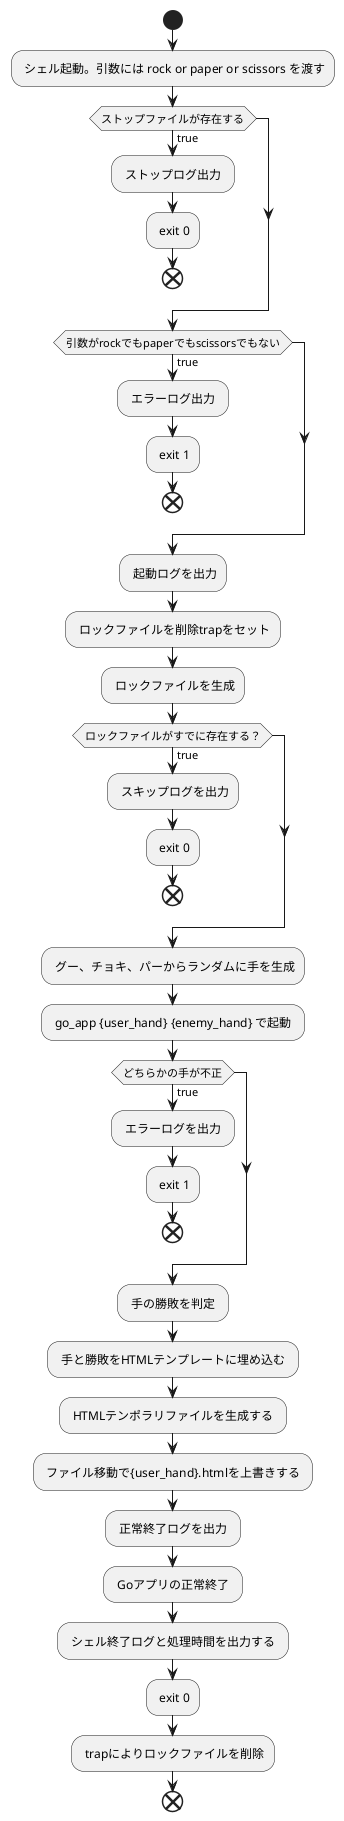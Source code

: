 @startuml

skinparam {
  defaultFontName Noto Sans CJK JP Regular
}

start

: シェル起動。引数には rock or paper or scissors を渡す;
if (ストップファイルが存在する) then (true)
  : ストップログ出力 ;
  : exit 0;
  end
endif
if (引数がrockでもpaperでもscissorsでもない) then (true)
  : エラーログ出力 ;
  : exit 1;
  end
endif
: 起動ログを出力;
: ロックファイルを削除trapをセット;
: ロックファイルを生成;
if (ロックファイルがすでに存在する？) then (true)
  : スキップログを出力;
  : exit 0;
  end
endif
: グー、チョキ、パーからランダムに手を生成;
: go_app {user_hand} {enemy_hand} で起動 ;
if (どちらかの手が不正) then (true)
  : エラーログを出力 ;
  : exit 1;
  end
endif
: 手の勝敗を判定 ;
: 手と勝敗をHTMLテンプレートに埋め込む ;
: HTMLテンポラリファイルを生成する ;
: ファイル移動で{user_hand}.htmlを上書きする ;
: 正常終了ログを出力 ;
: Goアプリの正常終了 ;
: シェル終了ログと処理時間を出力する ;
: exit 0;
: trapによりロックファイルを削除;

end

@enduml
